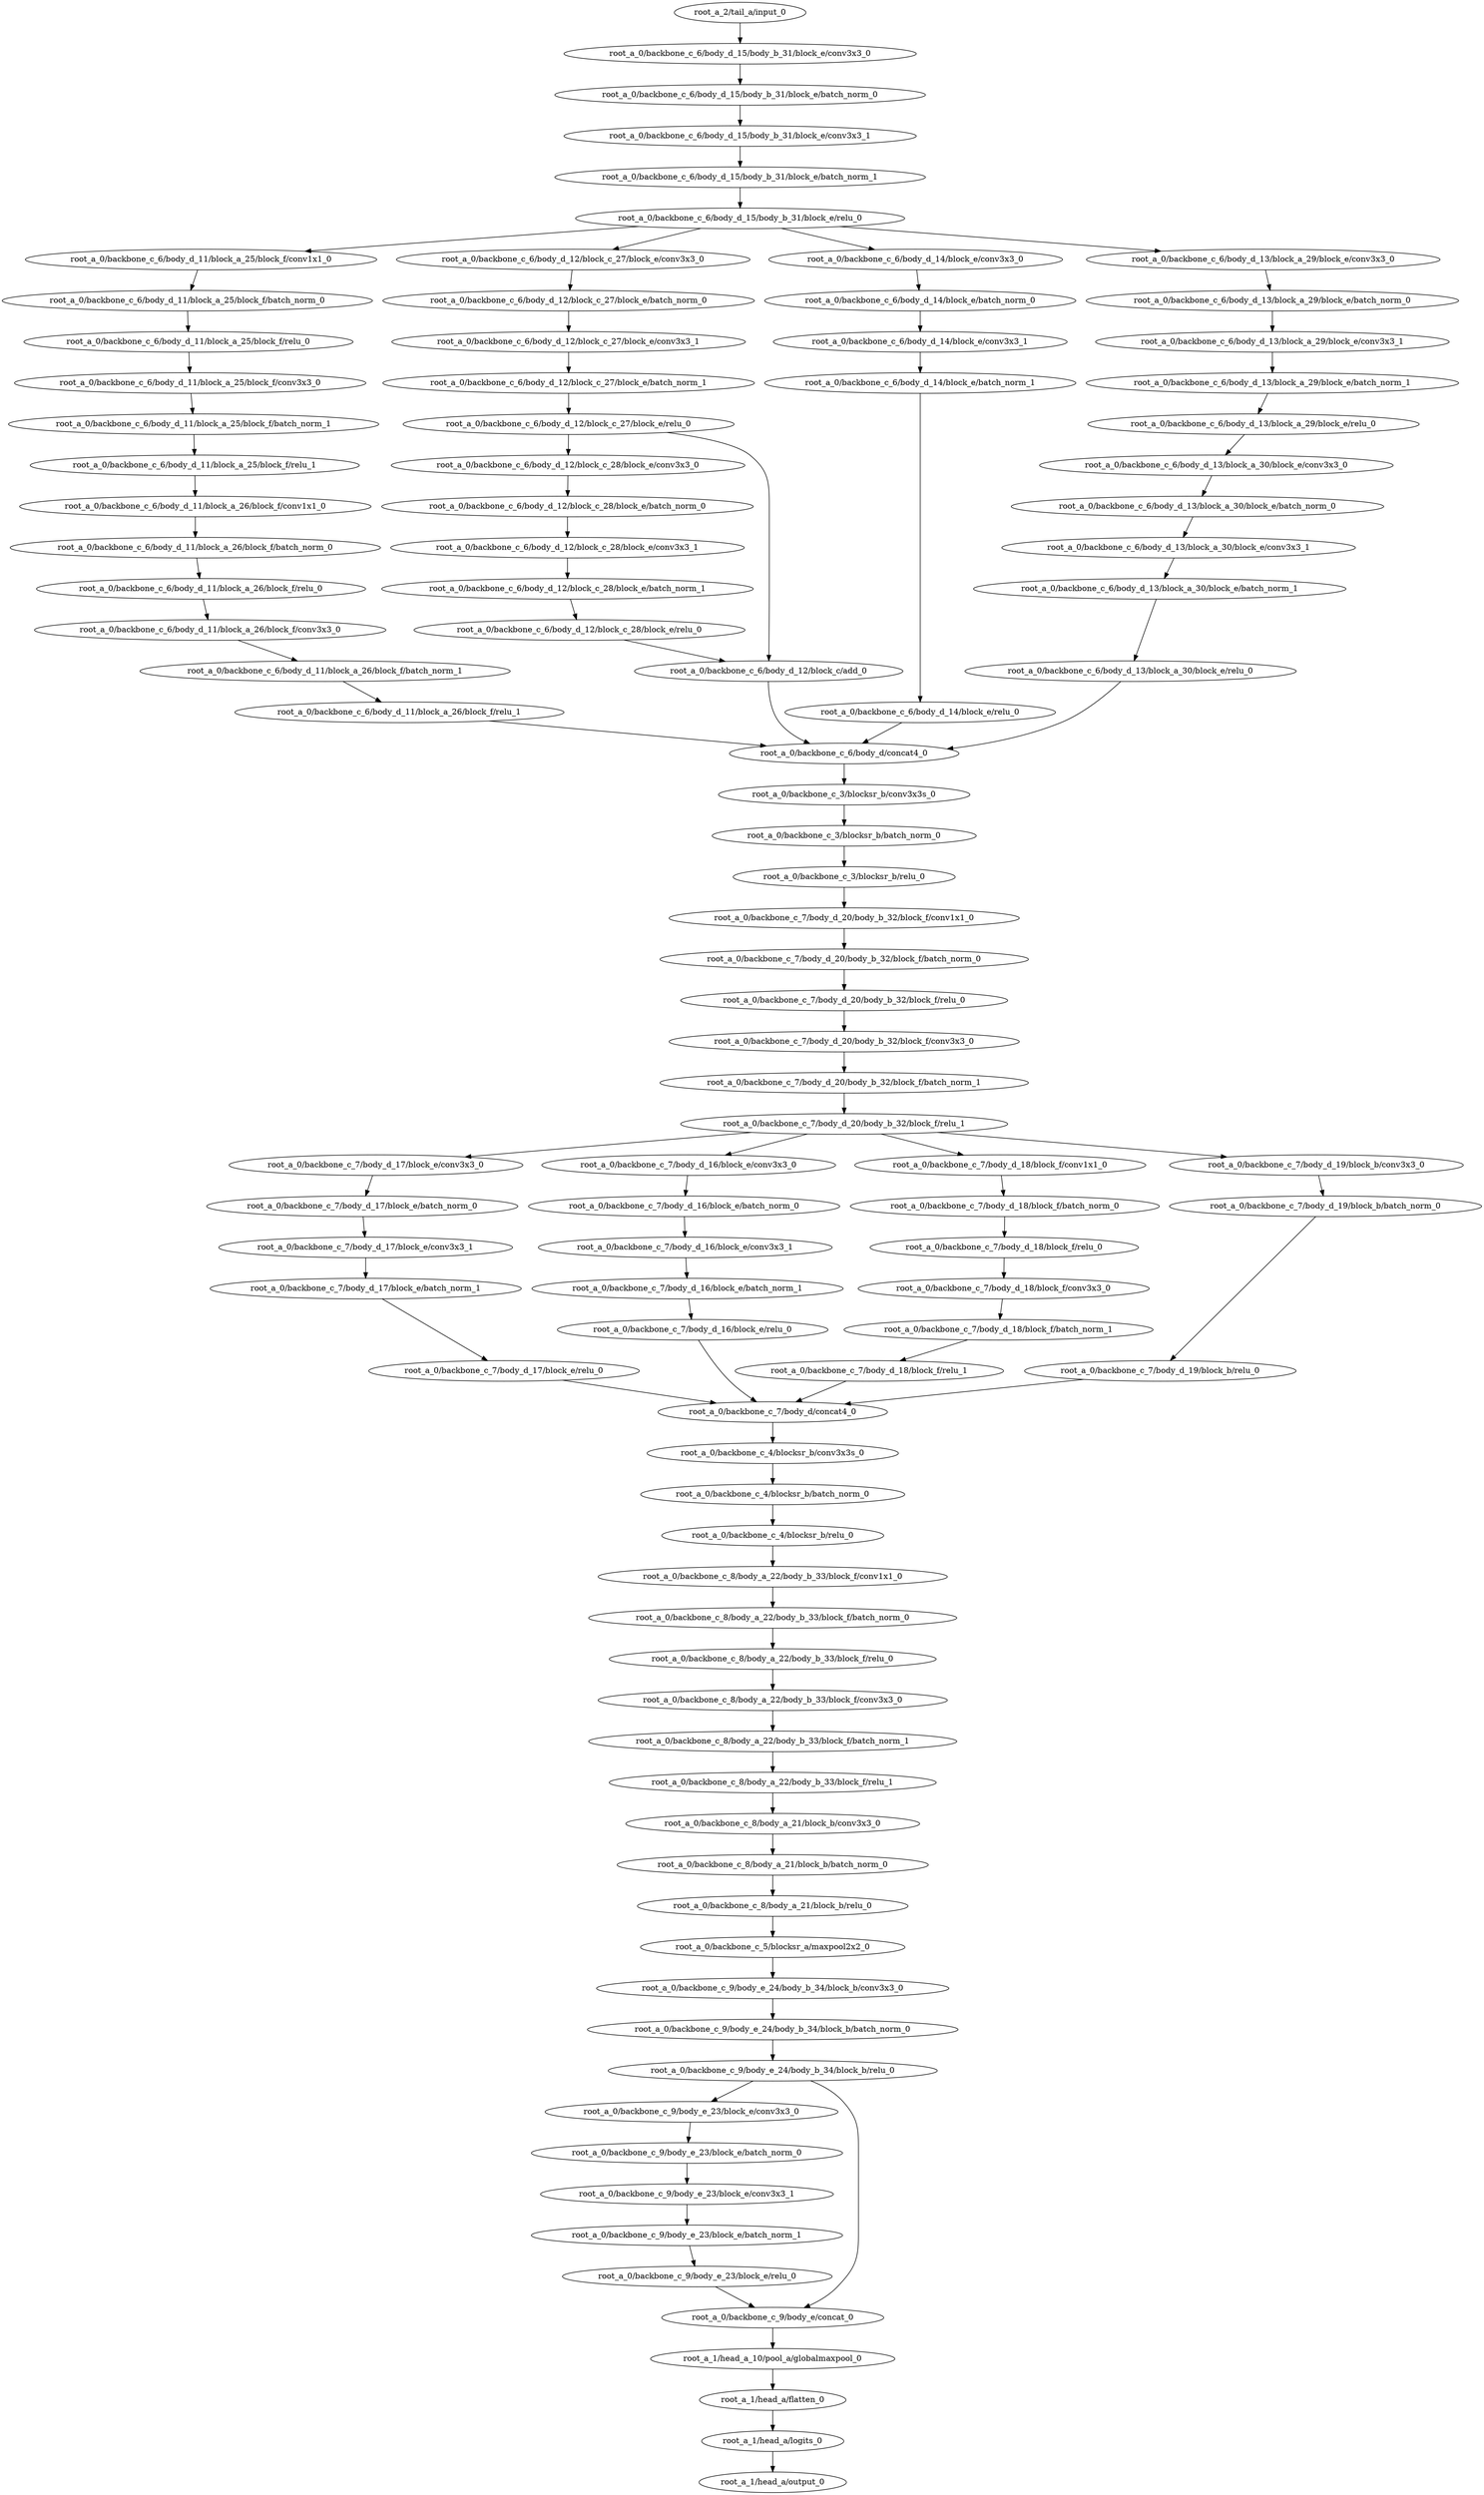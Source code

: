 digraph root_a {
	"root_a_2/tail_a/input_0"
	"root_a_0/backbone_c_6/body_d_15/body_b_31/block_e/conv3x3_0"
	"root_a_0/backbone_c_6/body_d_15/body_b_31/block_e/batch_norm_0"
	"root_a_0/backbone_c_6/body_d_15/body_b_31/block_e/conv3x3_1"
	"root_a_0/backbone_c_6/body_d_15/body_b_31/block_e/batch_norm_1"
	"root_a_0/backbone_c_6/body_d_15/body_b_31/block_e/relu_0"
	"root_a_0/backbone_c_6/body_d_11/block_a_25/block_f/conv1x1_0"
	"root_a_0/backbone_c_6/body_d_11/block_a_25/block_f/batch_norm_0"
	"root_a_0/backbone_c_6/body_d_11/block_a_25/block_f/relu_0"
	"root_a_0/backbone_c_6/body_d_11/block_a_25/block_f/conv3x3_0"
	"root_a_0/backbone_c_6/body_d_11/block_a_25/block_f/batch_norm_1"
	"root_a_0/backbone_c_6/body_d_11/block_a_25/block_f/relu_1"
	"root_a_0/backbone_c_6/body_d_11/block_a_26/block_f/conv1x1_0"
	"root_a_0/backbone_c_6/body_d_11/block_a_26/block_f/batch_norm_0"
	"root_a_0/backbone_c_6/body_d_11/block_a_26/block_f/relu_0"
	"root_a_0/backbone_c_6/body_d_11/block_a_26/block_f/conv3x3_0"
	"root_a_0/backbone_c_6/body_d_11/block_a_26/block_f/batch_norm_1"
	"root_a_0/backbone_c_6/body_d_11/block_a_26/block_f/relu_1"
	"root_a_0/backbone_c_6/body_d_12/block_c_27/block_e/conv3x3_0"
	"root_a_0/backbone_c_6/body_d_12/block_c_27/block_e/batch_norm_0"
	"root_a_0/backbone_c_6/body_d_12/block_c_27/block_e/conv3x3_1"
	"root_a_0/backbone_c_6/body_d_12/block_c_27/block_e/batch_norm_1"
	"root_a_0/backbone_c_6/body_d_12/block_c_27/block_e/relu_0"
	"root_a_0/backbone_c_6/body_d_12/block_c_28/block_e/conv3x3_0"
	"root_a_0/backbone_c_6/body_d_12/block_c_28/block_e/batch_norm_0"
	"root_a_0/backbone_c_6/body_d_12/block_c_28/block_e/conv3x3_1"
	"root_a_0/backbone_c_6/body_d_12/block_c_28/block_e/batch_norm_1"
	"root_a_0/backbone_c_6/body_d_12/block_c_28/block_e/relu_0"
	"root_a_0/backbone_c_6/body_d_12/block_c/add_0"
	"root_a_0/backbone_c_6/body_d_14/block_e/conv3x3_0"
	"root_a_0/backbone_c_6/body_d_14/block_e/batch_norm_0"
	"root_a_0/backbone_c_6/body_d_14/block_e/conv3x3_1"
	"root_a_0/backbone_c_6/body_d_14/block_e/batch_norm_1"
	"root_a_0/backbone_c_6/body_d_14/block_e/relu_0"
	"root_a_0/backbone_c_6/body_d_13/block_a_29/block_e/conv3x3_0"
	"root_a_0/backbone_c_6/body_d_13/block_a_29/block_e/batch_norm_0"
	"root_a_0/backbone_c_6/body_d_13/block_a_29/block_e/conv3x3_1"
	"root_a_0/backbone_c_6/body_d_13/block_a_29/block_e/batch_norm_1"
	"root_a_0/backbone_c_6/body_d_13/block_a_29/block_e/relu_0"
	"root_a_0/backbone_c_6/body_d_13/block_a_30/block_e/conv3x3_0"
	"root_a_0/backbone_c_6/body_d_13/block_a_30/block_e/batch_norm_0"
	"root_a_0/backbone_c_6/body_d_13/block_a_30/block_e/conv3x3_1"
	"root_a_0/backbone_c_6/body_d_13/block_a_30/block_e/batch_norm_1"
	"root_a_0/backbone_c_6/body_d_13/block_a_30/block_e/relu_0"
	"root_a_0/backbone_c_6/body_d/concat4_0"
	"root_a_0/backbone_c_3/blocksr_b/conv3x3s_0"
	"root_a_0/backbone_c_3/blocksr_b/batch_norm_0"
	"root_a_0/backbone_c_3/blocksr_b/relu_0"
	"root_a_0/backbone_c_7/body_d_20/body_b_32/block_f/conv1x1_0"
	"root_a_0/backbone_c_7/body_d_20/body_b_32/block_f/batch_norm_0"
	"root_a_0/backbone_c_7/body_d_20/body_b_32/block_f/relu_0"
	"root_a_0/backbone_c_7/body_d_20/body_b_32/block_f/conv3x3_0"
	"root_a_0/backbone_c_7/body_d_20/body_b_32/block_f/batch_norm_1"
	"root_a_0/backbone_c_7/body_d_20/body_b_32/block_f/relu_1"
	"root_a_0/backbone_c_7/body_d_17/block_e/conv3x3_0"
	"root_a_0/backbone_c_7/body_d_17/block_e/batch_norm_0"
	"root_a_0/backbone_c_7/body_d_17/block_e/conv3x3_1"
	"root_a_0/backbone_c_7/body_d_17/block_e/batch_norm_1"
	"root_a_0/backbone_c_7/body_d_17/block_e/relu_0"
	"root_a_0/backbone_c_7/body_d_16/block_e/conv3x3_0"
	"root_a_0/backbone_c_7/body_d_16/block_e/batch_norm_0"
	"root_a_0/backbone_c_7/body_d_16/block_e/conv3x3_1"
	"root_a_0/backbone_c_7/body_d_16/block_e/batch_norm_1"
	"root_a_0/backbone_c_7/body_d_16/block_e/relu_0"
	"root_a_0/backbone_c_7/body_d_18/block_f/conv1x1_0"
	"root_a_0/backbone_c_7/body_d_18/block_f/batch_norm_0"
	"root_a_0/backbone_c_7/body_d_18/block_f/relu_0"
	"root_a_0/backbone_c_7/body_d_18/block_f/conv3x3_0"
	"root_a_0/backbone_c_7/body_d_18/block_f/batch_norm_1"
	"root_a_0/backbone_c_7/body_d_18/block_f/relu_1"
	"root_a_0/backbone_c_7/body_d_19/block_b/conv3x3_0"
	"root_a_0/backbone_c_7/body_d_19/block_b/batch_norm_0"
	"root_a_0/backbone_c_7/body_d_19/block_b/relu_0"
	"root_a_0/backbone_c_7/body_d/concat4_0"
	"root_a_0/backbone_c_4/blocksr_b/conv3x3s_0"
	"root_a_0/backbone_c_4/blocksr_b/batch_norm_0"
	"root_a_0/backbone_c_4/blocksr_b/relu_0"
	"root_a_0/backbone_c_8/body_a_22/body_b_33/block_f/conv1x1_0"
	"root_a_0/backbone_c_8/body_a_22/body_b_33/block_f/batch_norm_0"
	"root_a_0/backbone_c_8/body_a_22/body_b_33/block_f/relu_0"
	"root_a_0/backbone_c_8/body_a_22/body_b_33/block_f/conv3x3_0"
	"root_a_0/backbone_c_8/body_a_22/body_b_33/block_f/batch_norm_1"
	"root_a_0/backbone_c_8/body_a_22/body_b_33/block_f/relu_1"
	"root_a_0/backbone_c_8/body_a_21/block_b/conv3x3_0"
	"root_a_0/backbone_c_8/body_a_21/block_b/batch_norm_0"
	"root_a_0/backbone_c_8/body_a_21/block_b/relu_0"
	"root_a_0/backbone_c_5/blocksr_a/maxpool2x2_0"
	"root_a_0/backbone_c_9/body_e_24/body_b_34/block_b/conv3x3_0"
	"root_a_0/backbone_c_9/body_e_24/body_b_34/block_b/batch_norm_0"
	"root_a_0/backbone_c_9/body_e_24/body_b_34/block_b/relu_0"
	"root_a_0/backbone_c_9/body_e_23/block_e/conv3x3_0"
	"root_a_0/backbone_c_9/body_e_23/block_e/batch_norm_0"
	"root_a_0/backbone_c_9/body_e_23/block_e/conv3x3_1"
	"root_a_0/backbone_c_9/body_e_23/block_e/batch_norm_1"
	"root_a_0/backbone_c_9/body_e_23/block_e/relu_0"
	"root_a_0/backbone_c_9/body_e/concat_0"
	"root_a_1/head_a_10/pool_a/globalmaxpool_0"
	"root_a_1/head_a/flatten_0"
	"root_a_1/head_a/logits_0"
	"root_a_1/head_a/output_0"

	"root_a_2/tail_a/input_0" -> "root_a_0/backbone_c_6/body_d_15/body_b_31/block_e/conv3x3_0"
	"root_a_0/backbone_c_6/body_d_15/body_b_31/block_e/conv3x3_0" -> "root_a_0/backbone_c_6/body_d_15/body_b_31/block_e/batch_norm_0"
	"root_a_0/backbone_c_6/body_d_15/body_b_31/block_e/batch_norm_0" -> "root_a_0/backbone_c_6/body_d_15/body_b_31/block_e/conv3x3_1"
	"root_a_0/backbone_c_6/body_d_15/body_b_31/block_e/conv3x3_1" -> "root_a_0/backbone_c_6/body_d_15/body_b_31/block_e/batch_norm_1"
	"root_a_0/backbone_c_6/body_d_15/body_b_31/block_e/batch_norm_1" -> "root_a_0/backbone_c_6/body_d_15/body_b_31/block_e/relu_0"
	"root_a_0/backbone_c_6/body_d_15/body_b_31/block_e/relu_0" -> "root_a_0/backbone_c_6/body_d_11/block_a_25/block_f/conv1x1_0"
	"root_a_0/backbone_c_6/body_d_11/block_a_25/block_f/conv1x1_0" -> "root_a_0/backbone_c_6/body_d_11/block_a_25/block_f/batch_norm_0"
	"root_a_0/backbone_c_6/body_d_11/block_a_25/block_f/batch_norm_0" -> "root_a_0/backbone_c_6/body_d_11/block_a_25/block_f/relu_0"
	"root_a_0/backbone_c_6/body_d_11/block_a_25/block_f/relu_0" -> "root_a_0/backbone_c_6/body_d_11/block_a_25/block_f/conv3x3_0"
	"root_a_0/backbone_c_6/body_d_11/block_a_25/block_f/conv3x3_0" -> "root_a_0/backbone_c_6/body_d_11/block_a_25/block_f/batch_norm_1"
	"root_a_0/backbone_c_6/body_d_11/block_a_25/block_f/batch_norm_1" -> "root_a_0/backbone_c_6/body_d_11/block_a_25/block_f/relu_1"
	"root_a_0/backbone_c_6/body_d_11/block_a_25/block_f/relu_1" -> "root_a_0/backbone_c_6/body_d_11/block_a_26/block_f/conv1x1_0"
	"root_a_0/backbone_c_6/body_d_11/block_a_26/block_f/conv1x1_0" -> "root_a_0/backbone_c_6/body_d_11/block_a_26/block_f/batch_norm_0"
	"root_a_0/backbone_c_6/body_d_11/block_a_26/block_f/batch_norm_0" -> "root_a_0/backbone_c_6/body_d_11/block_a_26/block_f/relu_0"
	"root_a_0/backbone_c_6/body_d_11/block_a_26/block_f/relu_0" -> "root_a_0/backbone_c_6/body_d_11/block_a_26/block_f/conv3x3_0"
	"root_a_0/backbone_c_6/body_d_11/block_a_26/block_f/conv3x3_0" -> "root_a_0/backbone_c_6/body_d_11/block_a_26/block_f/batch_norm_1"
	"root_a_0/backbone_c_6/body_d_11/block_a_26/block_f/batch_norm_1" -> "root_a_0/backbone_c_6/body_d_11/block_a_26/block_f/relu_1"
	"root_a_0/backbone_c_6/body_d_15/body_b_31/block_e/relu_0" -> "root_a_0/backbone_c_6/body_d_12/block_c_27/block_e/conv3x3_0"
	"root_a_0/backbone_c_6/body_d_12/block_c_27/block_e/conv3x3_0" -> "root_a_0/backbone_c_6/body_d_12/block_c_27/block_e/batch_norm_0"
	"root_a_0/backbone_c_6/body_d_12/block_c_27/block_e/batch_norm_0" -> "root_a_0/backbone_c_6/body_d_12/block_c_27/block_e/conv3x3_1"
	"root_a_0/backbone_c_6/body_d_12/block_c_27/block_e/conv3x3_1" -> "root_a_0/backbone_c_6/body_d_12/block_c_27/block_e/batch_norm_1"
	"root_a_0/backbone_c_6/body_d_12/block_c_27/block_e/batch_norm_1" -> "root_a_0/backbone_c_6/body_d_12/block_c_27/block_e/relu_0"
	"root_a_0/backbone_c_6/body_d_12/block_c_27/block_e/relu_0" -> "root_a_0/backbone_c_6/body_d_12/block_c_28/block_e/conv3x3_0"
	"root_a_0/backbone_c_6/body_d_12/block_c_28/block_e/conv3x3_0" -> "root_a_0/backbone_c_6/body_d_12/block_c_28/block_e/batch_norm_0"
	"root_a_0/backbone_c_6/body_d_12/block_c_28/block_e/batch_norm_0" -> "root_a_0/backbone_c_6/body_d_12/block_c_28/block_e/conv3x3_1"
	"root_a_0/backbone_c_6/body_d_12/block_c_28/block_e/conv3x3_1" -> "root_a_0/backbone_c_6/body_d_12/block_c_28/block_e/batch_norm_1"
	"root_a_0/backbone_c_6/body_d_12/block_c_28/block_e/batch_norm_1" -> "root_a_0/backbone_c_6/body_d_12/block_c_28/block_e/relu_0"
	"root_a_0/backbone_c_6/body_d_12/block_c_28/block_e/relu_0" -> "root_a_0/backbone_c_6/body_d_12/block_c/add_0"
	"root_a_0/backbone_c_6/body_d_12/block_c_27/block_e/relu_0" -> "root_a_0/backbone_c_6/body_d_12/block_c/add_0"
	"root_a_0/backbone_c_6/body_d_15/body_b_31/block_e/relu_0" -> "root_a_0/backbone_c_6/body_d_14/block_e/conv3x3_0"
	"root_a_0/backbone_c_6/body_d_14/block_e/conv3x3_0" -> "root_a_0/backbone_c_6/body_d_14/block_e/batch_norm_0"
	"root_a_0/backbone_c_6/body_d_14/block_e/batch_norm_0" -> "root_a_0/backbone_c_6/body_d_14/block_e/conv3x3_1"
	"root_a_0/backbone_c_6/body_d_14/block_e/conv3x3_1" -> "root_a_0/backbone_c_6/body_d_14/block_e/batch_norm_1"
	"root_a_0/backbone_c_6/body_d_14/block_e/batch_norm_1" -> "root_a_0/backbone_c_6/body_d_14/block_e/relu_0"
	"root_a_0/backbone_c_6/body_d_15/body_b_31/block_e/relu_0" -> "root_a_0/backbone_c_6/body_d_13/block_a_29/block_e/conv3x3_0"
	"root_a_0/backbone_c_6/body_d_13/block_a_29/block_e/conv3x3_0" -> "root_a_0/backbone_c_6/body_d_13/block_a_29/block_e/batch_norm_0"
	"root_a_0/backbone_c_6/body_d_13/block_a_29/block_e/batch_norm_0" -> "root_a_0/backbone_c_6/body_d_13/block_a_29/block_e/conv3x3_1"
	"root_a_0/backbone_c_6/body_d_13/block_a_29/block_e/conv3x3_1" -> "root_a_0/backbone_c_6/body_d_13/block_a_29/block_e/batch_norm_1"
	"root_a_0/backbone_c_6/body_d_13/block_a_29/block_e/batch_norm_1" -> "root_a_0/backbone_c_6/body_d_13/block_a_29/block_e/relu_0"
	"root_a_0/backbone_c_6/body_d_13/block_a_29/block_e/relu_0" -> "root_a_0/backbone_c_6/body_d_13/block_a_30/block_e/conv3x3_0"
	"root_a_0/backbone_c_6/body_d_13/block_a_30/block_e/conv3x3_0" -> "root_a_0/backbone_c_6/body_d_13/block_a_30/block_e/batch_norm_0"
	"root_a_0/backbone_c_6/body_d_13/block_a_30/block_e/batch_norm_0" -> "root_a_0/backbone_c_6/body_d_13/block_a_30/block_e/conv3x3_1"
	"root_a_0/backbone_c_6/body_d_13/block_a_30/block_e/conv3x3_1" -> "root_a_0/backbone_c_6/body_d_13/block_a_30/block_e/batch_norm_1"
	"root_a_0/backbone_c_6/body_d_13/block_a_30/block_e/batch_norm_1" -> "root_a_0/backbone_c_6/body_d_13/block_a_30/block_e/relu_0"
	"root_a_0/backbone_c_6/body_d_11/block_a_26/block_f/relu_1" -> "root_a_0/backbone_c_6/body_d/concat4_0"
	"root_a_0/backbone_c_6/body_d_12/block_c/add_0" -> "root_a_0/backbone_c_6/body_d/concat4_0"
	"root_a_0/backbone_c_6/body_d_14/block_e/relu_0" -> "root_a_0/backbone_c_6/body_d/concat4_0"
	"root_a_0/backbone_c_6/body_d_13/block_a_30/block_e/relu_0" -> "root_a_0/backbone_c_6/body_d/concat4_0"
	"root_a_0/backbone_c_6/body_d/concat4_0" -> "root_a_0/backbone_c_3/blocksr_b/conv3x3s_0"
	"root_a_0/backbone_c_3/blocksr_b/conv3x3s_0" -> "root_a_0/backbone_c_3/blocksr_b/batch_norm_0"
	"root_a_0/backbone_c_3/blocksr_b/batch_norm_0" -> "root_a_0/backbone_c_3/blocksr_b/relu_0"
	"root_a_0/backbone_c_3/blocksr_b/relu_0" -> "root_a_0/backbone_c_7/body_d_20/body_b_32/block_f/conv1x1_0"
	"root_a_0/backbone_c_7/body_d_20/body_b_32/block_f/conv1x1_0" -> "root_a_0/backbone_c_7/body_d_20/body_b_32/block_f/batch_norm_0"
	"root_a_0/backbone_c_7/body_d_20/body_b_32/block_f/batch_norm_0" -> "root_a_0/backbone_c_7/body_d_20/body_b_32/block_f/relu_0"
	"root_a_0/backbone_c_7/body_d_20/body_b_32/block_f/relu_0" -> "root_a_0/backbone_c_7/body_d_20/body_b_32/block_f/conv3x3_0"
	"root_a_0/backbone_c_7/body_d_20/body_b_32/block_f/conv3x3_0" -> "root_a_0/backbone_c_7/body_d_20/body_b_32/block_f/batch_norm_1"
	"root_a_0/backbone_c_7/body_d_20/body_b_32/block_f/batch_norm_1" -> "root_a_0/backbone_c_7/body_d_20/body_b_32/block_f/relu_1"
	"root_a_0/backbone_c_7/body_d_20/body_b_32/block_f/relu_1" -> "root_a_0/backbone_c_7/body_d_17/block_e/conv3x3_0"
	"root_a_0/backbone_c_7/body_d_17/block_e/conv3x3_0" -> "root_a_0/backbone_c_7/body_d_17/block_e/batch_norm_0"
	"root_a_0/backbone_c_7/body_d_17/block_e/batch_norm_0" -> "root_a_0/backbone_c_7/body_d_17/block_e/conv3x3_1"
	"root_a_0/backbone_c_7/body_d_17/block_e/conv3x3_1" -> "root_a_0/backbone_c_7/body_d_17/block_e/batch_norm_1"
	"root_a_0/backbone_c_7/body_d_17/block_e/batch_norm_1" -> "root_a_0/backbone_c_7/body_d_17/block_e/relu_0"
	"root_a_0/backbone_c_7/body_d_20/body_b_32/block_f/relu_1" -> "root_a_0/backbone_c_7/body_d_16/block_e/conv3x3_0"
	"root_a_0/backbone_c_7/body_d_16/block_e/conv3x3_0" -> "root_a_0/backbone_c_7/body_d_16/block_e/batch_norm_0"
	"root_a_0/backbone_c_7/body_d_16/block_e/batch_norm_0" -> "root_a_0/backbone_c_7/body_d_16/block_e/conv3x3_1"
	"root_a_0/backbone_c_7/body_d_16/block_e/conv3x3_1" -> "root_a_0/backbone_c_7/body_d_16/block_e/batch_norm_1"
	"root_a_0/backbone_c_7/body_d_16/block_e/batch_norm_1" -> "root_a_0/backbone_c_7/body_d_16/block_e/relu_0"
	"root_a_0/backbone_c_7/body_d_20/body_b_32/block_f/relu_1" -> "root_a_0/backbone_c_7/body_d_18/block_f/conv1x1_0"
	"root_a_0/backbone_c_7/body_d_18/block_f/conv1x1_0" -> "root_a_0/backbone_c_7/body_d_18/block_f/batch_norm_0"
	"root_a_0/backbone_c_7/body_d_18/block_f/batch_norm_0" -> "root_a_0/backbone_c_7/body_d_18/block_f/relu_0"
	"root_a_0/backbone_c_7/body_d_18/block_f/relu_0" -> "root_a_0/backbone_c_7/body_d_18/block_f/conv3x3_0"
	"root_a_0/backbone_c_7/body_d_18/block_f/conv3x3_0" -> "root_a_0/backbone_c_7/body_d_18/block_f/batch_norm_1"
	"root_a_0/backbone_c_7/body_d_18/block_f/batch_norm_1" -> "root_a_0/backbone_c_7/body_d_18/block_f/relu_1"
	"root_a_0/backbone_c_7/body_d_20/body_b_32/block_f/relu_1" -> "root_a_0/backbone_c_7/body_d_19/block_b/conv3x3_0"
	"root_a_0/backbone_c_7/body_d_19/block_b/conv3x3_0" -> "root_a_0/backbone_c_7/body_d_19/block_b/batch_norm_0"
	"root_a_0/backbone_c_7/body_d_19/block_b/batch_norm_0" -> "root_a_0/backbone_c_7/body_d_19/block_b/relu_0"
	"root_a_0/backbone_c_7/body_d_17/block_e/relu_0" -> "root_a_0/backbone_c_7/body_d/concat4_0"
	"root_a_0/backbone_c_7/body_d_16/block_e/relu_0" -> "root_a_0/backbone_c_7/body_d/concat4_0"
	"root_a_0/backbone_c_7/body_d_18/block_f/relu_1" -> "root_a_0/backbone_c_7/body_d/concat4_0"
	"root_a_0/backbone_c_7/body_d_19/block_b/relu_0" -> "root_a_0/backbone_c_7/body_d/concat4_0"
	"root_a_0/backbone_c_7/body_d/concat4_0" -> "root_a_0/backbone_c_4/blocksr_b/conv3x3s_0"
	"root_a_0/backbone_c_4/blocksr_b/conv3x3s_0" -> "root_a_0/backbone_c_4/blocksr_b/batch_norm_0"
	"root_a_0/backbone_c_4/blocksr_b/batch_norm_0" -> "root_a_0/backbone_c_4/blocksr_b/relu_0"
	"root_a_0/backbone_c_4/blocksr_b/relu_0" -> "root_a_0/backbone_c_8/body_a_22/body_b_33/block_f/conv1x1_0"
	"root_a_0/backbone_c_8/body_a_22/body_b_33/block_f/conv1x1_0" -> "root_a_0/backbone_c_8/body_a_22/body_b_33/block_f/batch_norm_0"
	"root_a_0/backbone_c_8/body_a_22/body_b_33/block_f/batch_norm_0" -> "root_a_0/backbone_c_8/body_a_22/body_b_33/block_f/relu_0"
	"root_a_0/backbone_c_8/body_a_22/body_b_33/block_f/relu_0" -> "root_a_0/backbone_c_8/body_a_22/body_b_33/block_f/conv3x3_0"
	"root_a_0/backbone_c_8/body_a_22/body_b_33/block_f/conv3x3_0" -> "root_a_0/backbone_c_8/body_a_22/body_b_33/block_f/batch_norm_1"
	"root_a_0/backbone_c_8/body_a_22/body_b_33/block_f/batch_norm_1" -> "root_a_0/backbone_c_8/body_a_22/body_b_33/block_f/relu_1"
	"root_a_0/backbone_c_8/body_a_22/body_b_33/block_f/relu_1" -> "root_a_0/backbone_c_8/body_a_21/block_b/conv3x3_0"
	"root_a_0/backbone_c_8/body_a_21/block_b/conv3x3_0" -> "root_a_0/backbone_c_8/body_a_21/block_b/batch_norm_0"
	"root_a_0/backbone_c_8/body_a_21/block_b/batch_norm_0" -> "root_a_0/backbone_c_8/body_a_21/block_b/relu_0"
	"root_a_0/backbone_c_8/body_a_21/block_b/relu_0" -> "root_a_0/backbone_c_5/blocksr_a/maxpool2x2_0"
	"root_a_0/backbone_c_5/blocksr_a/maxpool2x2_0" -> "root_a_0/backbone_c_9/body_e_24/body_b_34/block_b/conv3x3_0"
	"root_a_0/backbone_c_9/body_e_24/body_b_34/block_b/conv3x3_0" -> "root_a_0/backbone_c_9/body_e_24/body_b_34/block_b/batch_norm_0"
	"root_a_0/backbone_c_9/body_e_24/body_b_34/block_b/batch_norm_0" -> "root_a_0/backbone_c_9/body_e_24/body_b_34/block_b/relu_0"
	"root_a_0/backbone_c_9/body_e_24/body_b_34/block_b/relu_0" -> "root_a_0/backbone_c_9/body_e_23/block_e/conv3x3_0"
	"root_a_0/backbone_c_9/body_e_23/block_e/conv3x3_0" -> "root_a_0/backbone_c_9/body_e_23/block_e/batch_norm_0"
	"root_a_0/backbone_c_9/body_e_23/block_e/batch_norm_0" -> "root_a_0/backbone_c_9/body_e_23/block_e/conv3x3_1"
	"root_a_0/backbone_c_9/body_e_23/block_e/conv3x3_1" -> "root_a_0/backbone_c_9/body_e_23/block_e/batch_norm_1"
	"root_a_0/backbone_c_9/body_e_23/block_e/batch_norm_1" -> "root_a_0/backbone_c_9/body_e_23/block_e/relu_0"
	"root_a_0/backbone_c_9/body_e_24/body_b_34/block_b/relu_0" -> "root_a_0/backbone_c_9/body_e/concat_0"
	"root_a_0/backbone_c_9/body_e_23/block_e/relu_0" -> "root_a_0/backbone_c_9/body_e/concat_0"
	"root_a_0/backbone_c_9/body_e/concat_0" -> "root_a_1/head_a_10/pool_a/globalmaxpool_0"
	"root_a_1/head_a_10/pool_a/globalmaxpool_0" -> "root_a_1/head_a/flatten_0"
	"root_a_1/head_a/flatten_0" -> "root_a_1/head_a/logits_0"
	"root_a_1/head_a/logits_0" -> "root_a_1/head_a/output_0"

}